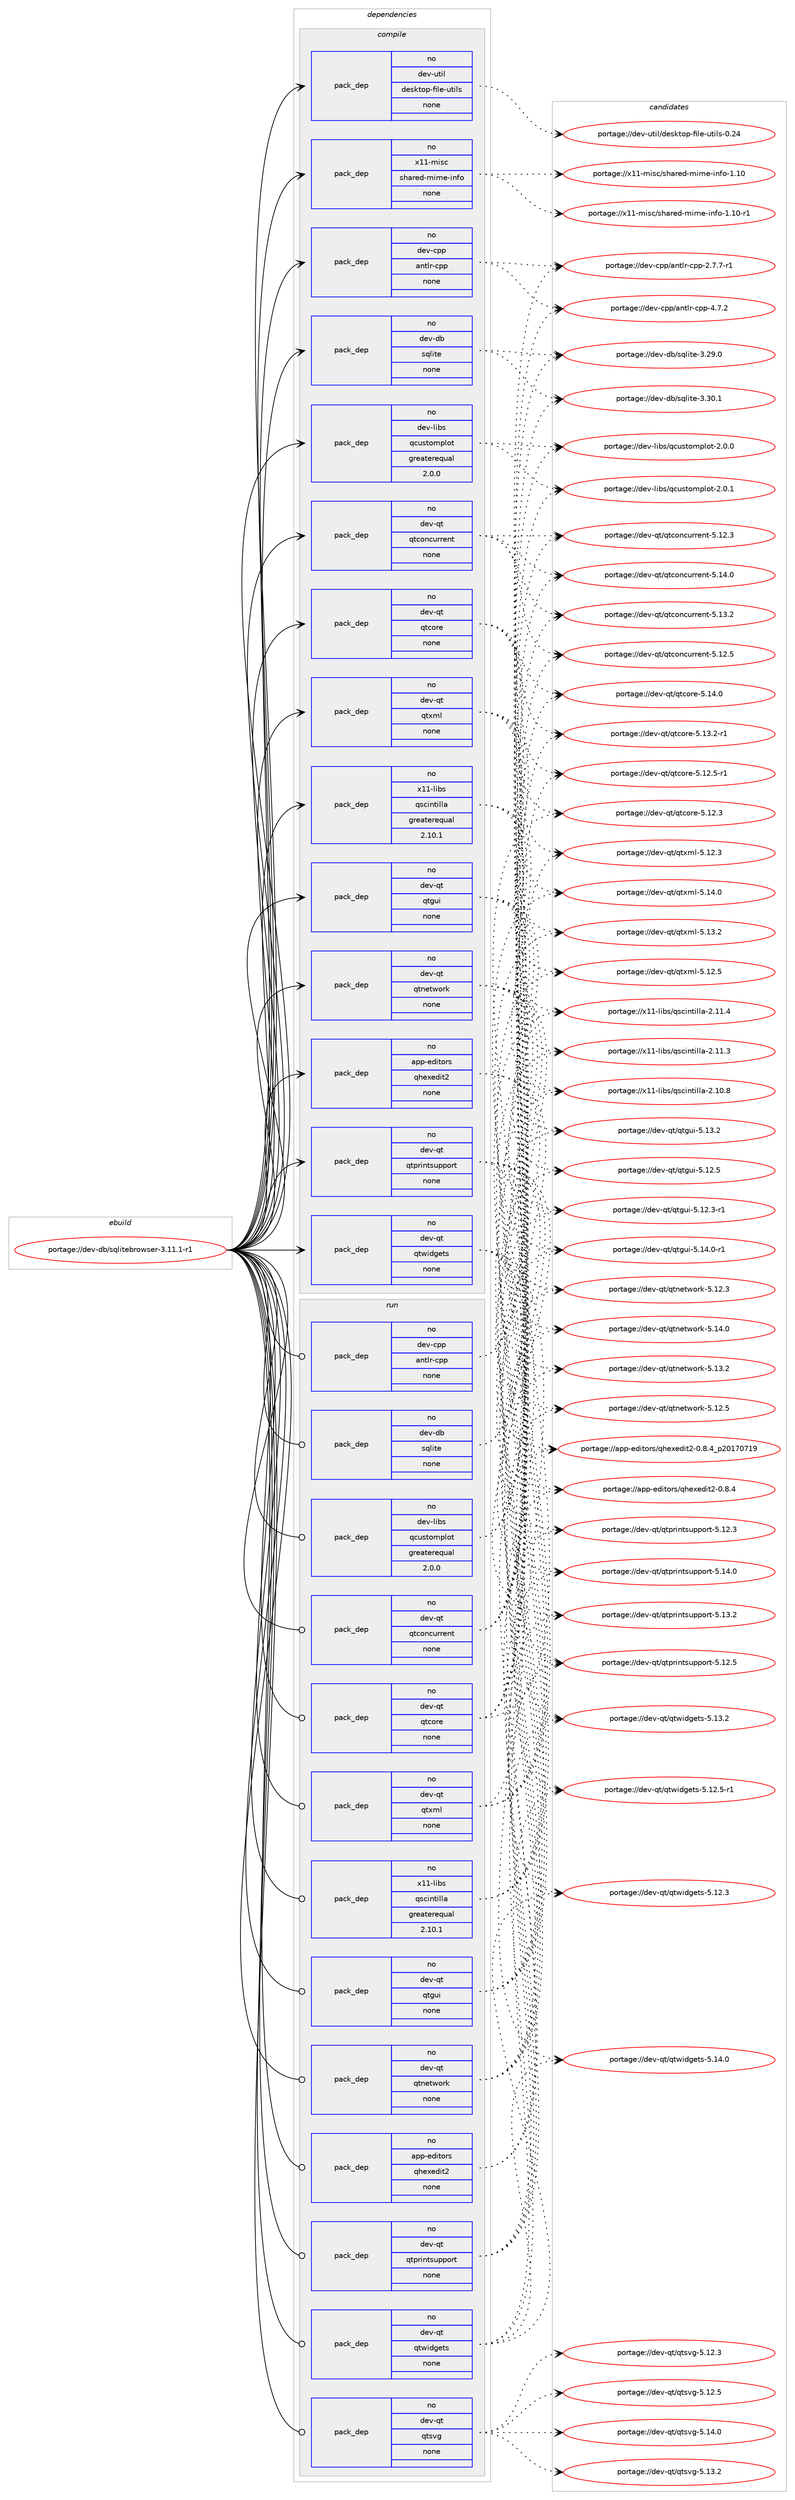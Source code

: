 digraph prolog {

# *************
# Graph options
# *************

newrank=true;
concentrate=true;
compound=true;
graph [rankdir=LR,fontname=Helvetica,fontsize=10,ranksep=1.5];#, ranksep=2.5, nodesep=0.2];
edge  [arrowhead=vee];
node  [fontname=Helvetica,fontsize=10];

# **********
# The ebuild
# **********

subgraph cluster_leftcol {
color=gray;
rank=same;
label=<<i>ebuild</i>>;
id [label="portage://dev-db/sqlitebrowser-3.11.1-r1", color=red, width=4, href="../dev-db/sqlitebrowser-3.11.1-r1.svg"];
}

# ****************
# The dependencies
# ****************

subgraph cluster_midcol {
color=gray;
label=<<i>dependencies</i>>;
subgraph cluster_compile {
fillcolor="#eeeeee";
style=filled;
label=<<i>compile</i>>;
subgraph pack433639 {
dependency576630 [label=<<TABLE BORDER="0" CELLBORDER="1" CELLSPACING="0" CELLPADDING="4" WIDTH="220"><TR><TD ROWSPAN="6" CELLPADDING="30">pack_dep</TD></TR><TR><TD WIDTH="110">no</TD></TR><TR><TD>app-editors</TD></TR><TR><TD>qhexedit2</TD></TR><TR><TD>none</TD></TR><TR><TD></TD></TR></TABLE>>, shape=none, color=blue];
}
id:e -> dependency576630:w [weight=20,style="solid",arrowhead="vee"];
subgraph pack433640 {
dependency576631 [label=<<TABLE BORDER="0" CELLBORDER="1" CELLSPACING="0" CELLPADDING="4" WIDTH="220"><TR><TD ROWSPAN="6" CELLPADDING="30">pack_dep</TD></TR><TR><TD WIDTH="110">no</TD></TR><TR><TD>dev-cpp</TD></TR><TR><TD>antlr-cpp</TD></TR><TR><TD>none</TD></TR><TR><TD></TD></TR></TABLE>>, shape=none, color=blue];
}
id:e -> dependency576631:w [weight=20,style="solid",arrowhead="vee"];
subgraph pack433641 {
dependency576632 [label=<<TABLE BORDER="0" CELLBORDER="1" CELLSPACING="0" CELLPADDING="4" WIDTH="220"><TR><TD ROWSPAN="6" CELLPADDING="30">pack_dep</TD></TR><TR><TD WIDTH="110">no</TD></TR><TR><TD>dev-db</TD></TR><TR><TD>sqlite</TD></TR><TR><TD>none</TD></TR><TR><TD></TD></TR></TABLE>>, shape=none, color=blue];
}
id:e -> dependency576632:w [weight=20,style="solid",arrowhead="vee"];
subgraph pack433642 {
dependency576633 [label=<<TABLE BORDER="0" CELLBORDER="1" CELLSPACING="0" CELLPADDING="4" WIDTH="220"><TR><TD ROWSPAN="6" CELLPADDING="30">pack_dep</TD></TR><TR><TD WIDTH="110">no</TD></TR><TR><TD>dev-libs</TD></TR><TR><TD>qcustomplot</TD></TR><TR><TD>greaterequal</TD></TR><TR><TD>2.0.0</TD></TR></TABLE>>, shape=none, color=blue];
}
id:e -> dependency576633:w [weight=20,style="solid",arrowhead="vee"];
subgraph pack433643 {
dependency576634 [label=<<TABLE BORDER="0" CELLBORDER="1" CELLSPACING="0" CELLPADDING="4" WIDTH="220"><TR><TD ROWSPAN="6" CELLPADDING="30">pack_dep</TD></TR><TR><TD WIDTH="110">no</TD></TR><TR><TD>dev-qt</TD></TR><TR><TD>qtconcurrent</TD></TR><TR><TD>none</TD></TR><TR><TD></TD></TR></TABLE>>, shape=none, color=blue];
}
id:e -> dependency576634:w [weight=20,style="solid",arrowhead="vee"];
subgraph pack433644 {
dependency576635 [label=<<TABLE BORDER="0" CELLBORDER="1" CELLSPACING="0" CELLPADDING="4" WIDTH="220"><TR><TD ROWSPAN="6" CELLPADDING="30">pack_dep</TD></TR><TR><TD WIDTH="110">no</TD></TR><TR><TD>dev-qt</TD></TR><TR><TD>qtcore</TD></TR><TR><TD>none</TD></TR><TR><TD></TD></TR></TABLE>>, shape=none, color=blue];
}
id:e -> dependency576635:w [weight=20,style="solid",arrowhead="vee"];
subgraph pack433645 {
dependency576636 [label=<<TABLE BORDER="0" CELLBORDER="1" CELLSPACING="0" CELLPADDING="4" WIDTH="220"><TR><TD ROWSPAN="6" CELLPADDING="30">pack_dep</TD></TR><TR><TD WIDTH="110">no</TD></TR><TR><TD>dev-qt</TD></TR><TR><TD>qtgui</TD></TR><TR><TD>none</TD></TR><TR><TD></TD></TR></TABLE>>, shape=none, color=blue];
}
id:e -> dependency576636:w [weight=20,style="solid",arrowhead="vee"];
subgraph pack433646 {
dependency576637 [label=<<TABLE BORDER="0" CELLBORDER="1" CELLSPACING="0" CELLPADDING="4" WIDTH="220"><TR><TD ROWSPAN="6" CELLPADDING="30">pack_dep</TD></TR><TR><TD WIDTH="110">no</TD></TR><TR><TD>dev-qt</TD></TR><TR><TD>qtnetwork</TD></TR><TR><TD>none</TD></TR><TR><TD></TD></TR></TABLE>>, shape=none, color=blue];
}
id:e -> dependency576637:w [weight=20,style="solid",arrowhead="vee"];
subgraph pack433647 {
dependency576638 [label=<<TABLE BORDER="0" CELLBORDER="1" CELLSPACING="0" CELLPADDING="4" WIDTH="220"><TR><TD ROWSPAN="6" CELLPADDING="30">pack_dep</TD></TR><TR><TD WIDTH="110">no</TD></TR><TR><TD>dev-qt</TD></TR><TR><TD>qtprintsupport</TD></TR><TR><TD>none</TD></TR><TR><TD></TD></TR></TABLE>>, shape=none, color=blue];
}
id:e -> dependency576638:w [weight=20,style="solid",arrowhead="vee"];
subgraph pack433648 {
dependency576639 [label=<<TABLE BORDER="0" CELLBORDER="1" CELLSPACING="0" CELLPADDING="4" WIDTH="220"><TR><TD ROWSPAN="6" CELLPADDING="30">pack_dep</TD></TR><TR><TD WIDTH="110">no</TD></TR><TR><TD>dev-qt</TD></TR><TR><TD>qtwidgets</TD></TR><TR><TD>none</TD></TR><TR><TD></TD></TR></TABLE>>, shape=none, color=blue];
}
id:e -> dependency576639:w [weight=20,style="solid",arrowhead="vee"];
subgraph pack433649 {
dependency576640 [label=<<TABLE BORDER="0" CELLBORDER="1" CELLSPACING="0" CELLPADDING="4" WIDTH="220"><TR><TD ROWSPAN="6" CELLPADDING="30">pack_dep</TD></TR><TR><TD WIDTH="110">no</TD></TR><TR><TD>dev-qt</TD></TR><TR><TD>qtxml</TD></TR><TR><TD>none</TD></TR><TR><TD></TD></TR></TABLE>>, shape=none, color=blue];
}
id:e -> dependency576640:w [weight=20,style="solid",arrowhead="vee"];
subgraph pack433650 {
dependency576641 [label=<<TABLE BORDER="0" CELLBORDER="1" CELLSPACING="0" CELLPADDING="4" WIDTH="220"><TR><TD ROWSPAN="6" CELLPADDING="30">pack_dep</TD></TR><TR><TD WIDTH="110">no</TD></TR><TR><TD>dev-util</TD></TR><TR><TD>desktop-file-utils</TD></TR><TR><TD>none</TD></TR><TR><TD></TD></TR></TABLE>>, shape=none, color=blue];
}
id:e -> dependency576641:w [weight=20,style="solid",arrowhead="vee"];
subgraph pack433651 {
dependency576642 [label=<<TABLE BORDER="0" CELLBORDER="1" CELLSPACING="0" CELLPADDING="4" WIDTH="220"><TR><TD ROWSPAN="6" CELLPADDING="30">pack_dep</TD></TR><TR><TD WIDTH="110">no</TD></TR><TR><TD>x11-libs</TD></TR><TR><TD>qscintilla</TD></TR><TR><TD>greaterequal</TD></TR><TR><TD>2.10.1</TD></TR></TABLE>>, shape=none, color=blue];
}
id:e -> dependency576642:w [weight=20,style="solid",arrowhead="vee"];
subgraph pack433652 {
dependency576643 [label=<<TABLE BORDER="0" CELLBORDER="1" CELLSPACING="0" CELLPADDING="4" WIDTH="220"><TR><TD ROWSPAN="6" CELLPADDING="30">pack_dep</TD></TR><TR><TD WIDTH="110">no</TD></TR><TR><TD>x11-misc</TD></TR><TR><TD>shared-mime-info</TD></TR><TR><TD>none</TD></TR><TR><TD></TD></TR></TABLE>>, shape=none, color=blue];
}
id:e -> dependency576643:w [weight=20,style="solid",arrowhead="vee"];
}
subgraph cluster_compileandrun {
fillcolor="#eeeeee";
style=filled;
label=<<i>compile and run</i>>;
}
subgraph cluster_run {
fillcolor="#eeeeee";
style=filled;
label=<<i>run</i>>;
subgraph pack433653 {
dependency576644 [label=<<TABLE BORDER="0" CELLBORDER="1" CELLSPACING="0" CELLPADDING="4" WIDTH="220"><TR><TD ROWSPAN="6" CELLPADDING="30">pack_dep</TD></TR><TR><TD WIDTH="110">no</TD></TR><TR><TD>app-editors</TD></TR><TR><TD>qhexedit2</TD></TR><TR><TD>none</TD></TR><TR><TD></TD></TR></TABLE>>, shape=none, color=blue];
}
id:e -> dependency576644:w [weight=20,style="solid",arrowhead="odot"];
subgraph pack433654 {
dependency576645 [label=<<TABLE BORDER="0" CELLBORDER="1" CELLSPACING="0" CELLPADDING="4" WIDTH="220"><TR><TD ROWSPAN="6" CELLPADDING="30">pack_dep</TD></TR><TR><TD WIDTH="110">no</TD></TR><TR><TD>dev-cpp</TD></TR><TR><TD>antlr-cpp</TD></TR><TR><TD>none</TD></TR><TR><TD></TD></TR></TABLE>>, shape=none, color=blue];
}
id:e -> dependency576645:w [weight=20,style="solid",arrowhead="odot"];
subgraph pack433655 {
dependency576646 [label=<<TABLE BORDER="0" CELLBORDER="1" CELLSPACING="0" CELLPADDING="4" WIDTH="220"><TR><TD ROWSPAN="6" CELLPADDING="30">pack_dep</TD></TR><TR><TD WIDTH="110">no</TD></TR><TR><TD>dev-db</TD></TR><TR><TD>sqlite</TD></TR><TR><TD>none</TD></TR><TR><TD></TD></TR></TABLE>>, shape=none, color=blue];
}
id:e -> dependency576646:w [weight=20,style="solid",arrowhead="odot"];
subgraph pack433656 {
dependency576647 [label=<<TABLE BORDER="0" CELLBORDER="1" CELLSPACING="0" CELLPADDING="4" WIDTH="220"><TR><TD ROWSPAN="6" CELLPADDING="30">pack_dep</TD></TR><TR><TD WIDTH="110">no</TD></TR><TR><TD>dev-libs</TD></TR><TR><TD>qcustomplot</TD></TR><TR><TD>greaterequal</TD></TR><TR><TD>2.0.0</TD></TR></TABLE>>, shape=none, color=blue];
}
id:e -> dependency576647:w [weight=20,style="solid",arrowhead="odot"];
subgraph pack433657 {
dependency576648 [label=<<TABLE BORDER="0" CELLBORDER="1" CELLSPACING="0" CELLPADDING="4" WIDTH="220"><TR><TD ROWSPAN="6" CELLPADDING="30">pack_dep</TD></TR><TR><TD WIDTH="110">no</TD></TR><TR><TD>dev-qt</TD></TR><TR><TD>qtconcurrent</TD></TR><TR><TD>none</TD></TR><TR><TD></TD></TR></TABLE>>, shape=none, color=blue];
}
id:e -> dependency576648:w [weight=20,style="solid",arrowhead="odot"];
subgraph pack433658 {
dependency576649 [label=<<TABLE BORDER="0" CELLBORDER="1" CELLSPACING="0" CELLPADDING="4" WIDTH="220"><TR><TD ROWSPAN="6" CELLPADDING="30">pack_dep</TD></TR><TR><TD WIDTH="110">no</TD></TR><TR><TD>dev-qt</TD></TR><TR><TD>qtcore</TD></TR><TR><TD>none</TD></TR><TR><TD></TD></TR></TABLE>>, shape=none, color=blue];
}
id:e -> dependency576649:w [weight=20,style="solid",arrowhead="odot"];
subgraph pack433659 {
dependency576650 [label=<<TABLE BORDER="0" CELLBORDER="1" CELLSPACING="0" CELLPADDING="4" WIDTH="220"><TR><TD ROWSPAN="6" CELLPADDING="30">pack_dep</TD></TR><TR><TD WIDTH="110">no</TD></TR><TR><TD>dev-qt</TD></TR><TR><TD>qtgui</TD></TR><TR><TD>none</TD></TR><TR><TD></TD></TR></TABLE>>, shape=none, color=blue];
}
id:e -> dependency576650:w [weight=20,style="solid",arrowhead="odot"];
subgraph pack433660 {
dependency576651 [label=<<TABLE BORDER="0" CELLBORDER="1" CELLSPACING="0" CELLPADDING="4" WIDTH="220"><TR><TD ROWSPAN="6" CELLPADDING="30">pack_dep</TD></TR><TR><TD WIDTH="110">no</TD></TR><TR><TD>dev-qt</TD></TR><TR><TD>qtnetwork</TD></TR><TR><TD>none</TD></TR><TR><TD></TD></TR></TABLE>>, shape=none, color=blue];
}
id:e -> dependency576651:w [weight=20,style="solid",arrowhead="odot"];
subgraph pack433661 {
dependency576652 [label=<<TABLE BORDER="0" CELLBORDER="1" CELLSPACING="0" CELLPADDING="4" WIDTH="220"><TR><TD ROWSPAN="6" CELLPADDING="30">pack_dep</TD></TR><TR><TD WIDTH="110">no</TD></TR><TR><TD>dev-qt</TD></TR><TR><TD>qtprintsupport</TD></TR><TR><TD>none</TD></TR><TR><TD></TD></TR></TABLE>>, shape=none, color=blue];
}
id:e -> dependency576652:w [weight=20,style="solid",arrowhead="odot"];
subgraph pack433662 {
dependency576653 [label=<<TABLE BORDER="0" CELLBORDER="1" CELLSPACING="0" CELLPADDING="4" WIDTH="220"><TR><TD ROWSPAN="6" CELLPADDING="30">pack_dep</TD></TR><TR><TD WIDTH="110">no</TD></TR><TR><TD>dev-qt</TD></TR><TR><TD>qtsvg</TD></TR><TR><TD>none</TD></TR><TR><TD></TD></TR></TABLE>>, shape=none, color=blue];
}
id:e -> dependency576653:w [weight=20,style="solid",arrowhead="odot"];
subgraph pack433663 {
dependency576654 [label=<<TABLE BORDER="0" CELLBORDER="1" CELLSPACING="0" CELLPADDING="4" WIDTH="220"><TR><TD ROWSPAN="6" CELLPADDING="30">pack_dep</TD></TR><TR><TD WIDTH="110">no</TD></TR><TR><TD>dev-qt</TD></TR><TR><TD>qtwidgets</TD></TR><TR><TD>none</TD></TR><TR><TD></TD></TR></TABLE>>, shape=none, color=blue];
}
id:e -> dependency576654:w [weight=20,style="solid",arrowhead="odot"];
subgraph pack433664 {
dependency576655 [label=<<TABLE BORDER="0" CELLBORDER="1" CELLSPACING="0" CELLPADDING="4" WIDTH="220"><TR><TD ROWSPAN="6" CELLPADDING="30">pack_dep</TD></TR><TR><TD WIDTH="110">no</TD></TR><TR><TD>dev-qt</TD></TR><TR><TD>qtxml</TD></TR><TR><TD>none</TD></TR><TR><TD></TD></TR></TABLE>>, shape=none, color=blue];
}
id:e -> dependency576655:w [weight=20,style="solid",arrowhead="odot"];
subgraph pack433665 {
dependency576656 [label=<<TABLE BORDER="0" CELLBORDER="1" CELLSPACING="0" CELLPADDING="4" WIDTH="220"><TR><TD ROWSPAN="6" CELLPADDING="30">pack_dep</TD></TR><TR><TD WIDTH="110">no</TD></TR><TR><TD>x11-libs</TD></TR><TR><TD>qscintilla</TD></TR><TR><TD>greaterequal</TD></TR><TR><TD>2.10.1</TD></TR></TABLE>>, shape=none, color=blue];
}
id:e -> dependency576656:w [weight=20,style="solid",arrowhead="odot"];
}
}

# **************
# The candidates
# **************

subgraph cluster_choices {
rank=same;
color=gray;
label=<<i>candidates</i>>;

subgraph choice433639 {
color=black;
nodesep=1;
choice97112112451011001051161111141154711310410112010110010511650454846564652951125048495548554957 [label="portage://app-editors/qhexedit2-0.8.4_p20170719", color=red, width=4,href="../app-editors/qhexedit2-0.8.4_p20170719.svg"];
choice97112112451011001051161111141154711310410112010110010511650454846564652 [label="portage://app-editors/qhexedit2-0.8.4", color=red, width=4,href="../app-editors/qhexedit2-0.8.4.svg"];
dependency576630:e -> choice97112112451011001051161111141154711310410112010110010511650454846564652951125048495548554957:w [style=dotted,weight="100"];
dependency576630:e -> choice97112112451011001051161111141154711310410112010110010511650454846564652:w [style=dotted,weight="100"];
}
subgraph choice433640 {
color=black;
nodesep=1;
choice100101118459911211247971101161081144599112112455246554650 [label="portage://dev-cpp/antlr-cpp-4.7.2", color=red, width=4,href="../dev-cpp/antlr-cpp-4.7.2.svg"];
choice1001011184599112112479711011610811445991121124550465546554511449 [label="portage://dev-cpp/antlr-cpp-2.7.7-r1", color=red, width=4,href="../dev-cpp/antlr-cpp-2.7.7-r1.svg"];
dependency576631:e -> choice100101118459911211247971101161081144599112112455246554650:w [style=dotted,weight="100"];
dependency576631:e -> choice1001011184599112112479711011610811445991121124550465546554511449:w [style=dotted,weight="100"];
}
subgraph choice433641 {
color=black;
nodesep=1;
choice10010111845100984711511310810511610145514651484649 [label="portage://dev-db/sqlite-3.30.1", color=red, width=4,href="../dev-db/sqlite-3.30.1.svg"];
choice10010111845100984711511310810511610145514650574648 [label="portage://dev-db/sqlite-3.29.0", color=red, width=4,href="../dev-db/sqlite-3.29.0.svg"];
dependency576632:e -> choice10010111845100984711511310810511610145514651484649:w [style=dotted,weight="100"];
dependency576632:e -> choice10010111845100984711511310810511610145514650574648:w [style=dotted,weight="100"];
}
subgraph choice433642 {
color=black;
nodesep=1;
choice10010111845108105981154711399117115116111109112108111116455046484649 [label="portage://dev-libs/qcustomplot-2.0.1", color=red, width=4,href="../dev-libs/qcustomplot-2.0.1.svg"];
choice10010111845108105981154711399117115116111109112108111116455046484648 [label="portage://dev-libs/qcustomplot-2.0.0", color=red, width=4,href="../dev-libs/qcustomplot-2.0.0.svg"];
dependency576633:e -> choice10010111845108105981154711399117115116111109112108111116455046484649:w [style=dotted,weight="100"];
dependency576633:e -> choice10010111845108105981154711399117115116111109112108111116455046484648:w [style=dotted,weight="100"];
}
subgraph choice433643 {
color=black;
nodesep=1;
choice1001011184511311647113116991111109911711411410111011645534649524648 [label="portage://dev-qt/qtconcurrent-5.14.0", color=red, width=4,href="../dev-qt/qtconcurrent-5.14.0.svg"];
choice1001011184511311647113116991111109911711411410111011645534649514650 [label="portage://dev-qt/qtconcurrent-5.13.2", color=red, width=4,href="../dev-qt/qtconcurrent-5.13.2.svg"];
choice1001011184511311647113116991111109911711411410111011645534649504653 [label="portage://dev-qt/qtconcurrent-5.12.5", color=red, width=4,href="../dev-qt/qtconcurrent-5.12.5.svg"];
choice1001011184511311647113116991111109911711411410111011645534649504651 [label="portage://dev-qt/qtconcurrent-5.12.3", color=red, width=4,href="../dev-qt/qtconcurrent-5.12.3.svg"];
dependency576634:e -> choice1001011184511311647113116991111109911711411410111011645534649524648:w [style=dotted,weight="100"];
dependency576634:e -> choice1001011184511311647113116991111109911711411410111011645534649514650:w [style=dotted,weight="100"];
dependency576634:e -> choice1001011184511311647113116991111109911711411410111011645534649504653:w [style=dotted,weight="100"];
dependency576634:e -> choice1001011184511311647113116991111109911711411410111011645534649504651:w [style=dotted,weight="100"];
}
subgraph choice433644 {
color=black;
nodesep=1;
choice10010111845113116471131169911111410145534649524648 [label="portage://dev-qt/qtcore-5.14.0", color=red, width=4,href="../dev-qt/qtcore-5.14.0.svg"];
choice100101118451131164711311699111114101455346495146504511449 [label="portage://dev-qt/qtcore-5.13.2-r1", color=red, width=4,href="../dev-qt/qtcore-5.13.2-r1.svg"];
choice100101118451131164711311699111114101455346495046534511449 [label="portage://dev-qt/qtcore-5.12.5-r1", color=red, width=4,href="../dev-qt/qtcore-5.12.5-r1.svg"];
choice10010111845113116471131169911111410145534649504651 [label="portage://dev-qt/qtcore-5.12.3", color=red, width=4,href="../dev-qt/qtcore-5.12.3.svg"];
dependency576635:e -> choice10010111845113116471131169911111410145534649524648:w [style=dotted,weight="100"];
dependency576635:e -> choice100101118451131164711311699111114101455346495146504511449:w [style=dotted,weight="100"];
dependency576635:e -> choice100101118451131164711311699111114101455346495046534511449:w [style=dotted,weight="100"];
dependency576635:e -> choice10010111845113116471131169911111410145534649504651:w [style=dotted,weight="100"];
}
subgraph choice433645 {
color=black;
nodesep=1;
choice1001011184511311647113116103117105455346495246484511449 [label="portage://dev-qt/qtgui-5.14.0-r1", color=red, width=4,href="../dev-qt/qtgui-5.14.0-r1.svg"];
choice100101118451131164711311610311710545534649514650 [label="portage://dev-qt/qtgui-5.13.2", color=red, width=4,href="../dev-qt/qtgui-5.13.2.svg"];
choice100101118451131164711311610311710545534649504653 [label="portage://dev-qt/qtgui-5.12.5", color=red, width=4,href="../dev-qt/qtgui-5.12.5.svg"];
choice1001011184511311647113116103117105455346495046514511449 [label="portage://dev-qt/qtgui-5.12.3-r1", color=red, width=4,href="../dev-qt/qtgui-5.12.3-r1.svg"];
dependency576636:e -> choice1001011184511311647113116103117105455346495246484511449:w [style=dotted,weight="100"];
dependency576636:e -> choice100101118451131164711311610311710545534649514650:w [style=dotted,weight="100"];
dependency576636:e -> choice100101118451131164711311610311710545534649504653:w [style=dotted,weight="100"];
dependency576636:e -> choice1001011184511311647113116103117105455346495046514511449:w [style=dotted,weight="100"];
}
subgraph choice433646 {
color=black;
nodesep=1;
choice100101118451131164711311611010111611911111410745534649524648 [label="portage://dev-qt/qtnetwork-5.14.0", color=red, width=4,href="../dev-qt/qtnetwork-5.14.0.svg"];
choice100101118451131164711311611010111611911111410745534649514650 [label="portage://dev-qt/qtnetwork-5.13.2", color=red, width=4,href="../dev-qt/qtnetwork-5.13.2.svg"];
choice100101118451131164711311611010111611911111410745534649504653 [label="portage://dev-qt/qtnetwork-5.12.5", color=red, width=4,href="../dev-qt/qtnetwork-5.12.5.svg"];
choice100101118451131164711311611010111611911111410745534649504651 [label="portage://dev-qt/qtnetwork-5.12.3", color=red, width=4,href="../dev-qt/qtnetwork-5.12.3.svg"];
dependency576637:e -> choice100101118451131164711311611010111611911111410745534649524648:w [style=dotted,weight="100"];
dependency576637:e -> choice100101118451131164711311611010111611911111410745534649514650:w [style=dotted,weight="100"];
dependency576637:e -> choice100101118451131164711311611010111611911111410745534649504653:w [style=dotted,weight="100"];
dependency576637:e -> choice100101118451131164711311611010111611911111410745534649504651:w [style=dotted,weight="100"];
}
subgraph choice433647 {
color=black;
nodesep=1;
choice100101118451131164711311611211410511011611511711211211111411645534649524648 [label="portage://dev-qt/qtprintsupport-5.14.0", color=red, width=4,href="../dev-qt/qtprintsupport-5.14.0.svg"];
choice100101118451131164711311611211410511011611511711211211111411645534649514650 [label="portage://dev-qt/qtprintsupport-5.13.2", color=red, width=4,href="../dev-qt/qtprintsupport-5.13.2.svg"];
choice100101118451131164711311611211410511011611511711211211111411645534649504653 [label="portage://dev-qt/qtprintsupport-5.12.5", color=red, width=4,href="../dev-qt/qtprintsupport-5.12.5.svg"];
choice100101118451131164711311611211410511011611511711211211111411645534649504651 [label="portage://dev-qt/qtprintsupport-5.12.3", color=red, width=4,href="../dev-qt/qtprintsupport-5.12.3.svg"];
dependency576638:e -> choice100101118451131164711311611211410511011611511711211211111411645534649524648:w [style=dotted,weight="100"];
dependency576638:e -> choice100101118451131164711311611211410511011611511711211211111411645534649514650:w [style=dotted,weight="100"];
dependency576638:e -> choice100101118451131164711311611211410511011611511711211211111411645534649504653:w [style=dotted,weight="100"];
dependency576638:e -> choice100101118451131164711311611211410511011611511711211211111411645534649504651:w [style=dotted,weight="100"];
}
subgraph choice433648 {
color=black;
nodesep=1;
choice100101118451131164711311611910510010310111611545534649524648 [label="portage://dev-qt/qtwidgets-5.14.0", color=red, width=4,href="../dev-qt/qtwidgets-5.14.0.svg"];
choice100101118451131164711311611910510010310111611545534649514650 [label="portage://dev-qt/qtwidgets-5.13.2", color=red, width=4,href="../dev-qt/qtwidgets-5.13.2.svg"];
choice1001011184511311647113116119105100103101116115455346495046534511449 [label="portage://dev-qt/qtwidgets-5.12.5-r1", color=red, width=4,href="../dev-qt/qtwidgets-5.12.5-r1.svg"];
choice100101118451131164711311611910510010310111611545534649504651 [label="portage://dev-qt/qtwidgets-5.12.3", color=red, width=4,href="../dev-qt/qtwidgets-5.12.3.svg"];
dependency576639:e -> choice100101118451131164711311611910510010310111611545534649524648:w [style=dotted,weight="100"];
dependency576639:e -> choice100101118451131164711311611910510010310111611545534649514650:w [style=dotted,weight="100"];
dependency576639:e -> choice1001011184511311647113116119105100103101116115455346495046534511449:w [style=dotted,weight="100"];
dependency576639:e -> choice100101118451131164711311611910510010310111611545534649504651:w [style=dotted,weight="100"];
}
subgraph choice433649 {
color=black;
nodesep=1;
choice100101118451131164711311612010910845534649524648 [label="portage://dev-qt/qtxml-5.14.0", color=red, width=4,href="../dev-qt/qtxml-5.14.0.svg"];
choice100101118451131164711311612010910845534649514650 [label="portage://dev-qt/qtxml-5.13.2", color=red, width=4,href="../dev-qt/qtxml-5.13.2.svg"];
choice100101118451131164711311612010910845534649504653 [label="portage://dev-qt/qtxml-5.12.5", color=red, width=4,href="../dev-qt/qtxml-5.12.5.svg"];
choice100101118451131164711311612010910845534649504651 [label="portage://dev-qt/qtxml-5.12.3", color=red, width=4,href="../dev-qt/qtxml-5.12.3.svg"];
dependency576640:e -> choice100101118451131164711311612010910845534649524648:w [style=dotted,weight="100"];
dependency576640:e -> choice100101118451131164711311612010910845534649514650:w [style=dotted,weight="100"];
dependency576640:e -> choice100101118451131164711311612010910845534649504653:w [style=dotted,weight="100"];
dependency576640:e -> choice100101118451131164711311612010910845534649504651:w [style=dotted,weight="100"];
}
subgraph choice433650 {
color=black;
nodesep=1;
choice100101118451171161051084710010111510711611111245102105108101451171161051081154548465052 [label="portage://dev-util/desktop-file-utils-0.24", color=red, width=4,href="../dev-util/desktop-file-utils-0.24.svg"];
dependency576641:e -> choice100101118451171161051084710010111510711611111245102105108101451171161051081154548465052:w [style=dotted,weight="100"];
}
subgraph choice433651 {
color=black;
nodesep=1;
choice1204949451081059811547113115991051101161051081089745504649494652 [label="portage://x11-libs/qscintilla-2.11.4", color=red, width=4,href="../x11-libs/qscintilla-2.11.4.svg"];
choice1204949451081059811547113115991051101161051081089745504649494651 [label="portage://x11-libs/qscintilla-2.11.3", color=red, width=4,href="../x11-libs/qscintilla-2.11.3.svg"];
choice1204949451081059811547113115991051101161051081089745504649484656 [label="portage://x11-libs/qscintilla-2.10.8", color=red, width=4,href="../x11-libs/qscintilla-2.10.8.svg"];
dependency576642:e -> choice1204949451081059811547113115991051101161051081089745504649494652:w [style=dotted,weight="100"];
dependency576642:e -> choice1204949451081059811547113115991051101161051081089745504649494651:w [style=dotted,weight="100"];
dependency576642:e -> choice1204949451081059811547113115991051101161051081089745504649484656:w [style=dotted,weight="100"];
}
subgraph choice433652 {
color=black;
nodesep=1;
choice120494945109105115994711510497114101100451091051091014510511010211145494649484511449 [label="portage://x11-misc/shared-mime-info-1.10-r1", color=red, width=4,href="../x11-misc/shared-mime-info-1.10-r1.svg"];
choice12049494510910511599471151049711410110045109105109101451051101021114549464948 [label="portage://x11-misc/shared-mime-info-1.10", color=red, width=4,href="../x11-misc/shared-mime-info-1.10.svg"];
dependency576643:e -> choice120494945109105115994711510497114101100451091051091014510511010211145494649484511449:w [style=dotted,weight="100"];
dependency576643:e -> choice12049494510910511599471151049711410110045109105109101451051101021114549464948:w [style=dotted,weight="100"];
}
subgraph choice433653 {
color=black;
nodesep=1;
choice97112112451011001051161111141154711310410112010110010511650454846564652951125048495548554957 [label="portage://app-editors/qhexedit2-0.8.4_p20170719", color=red, width=4,href="../app-editors/qhexedit2-0.8.4_p20170719.svg"];
choice97112112451011001051161111141154711310410112010110010511650454846564652 [label="portage://app-editors/qhexedit2-0.8.4", color=red, width=4,href="../app-editors/qhexedit2-0.8.4.svg"];
dependency576644:e -> choice97112112451011001051161111141154711310410112010110010511650454846564652951125048495548554957:w [style=dotted,weight="100"];
dependency576644:e -> choice97112112451011001051161111141154711310410112010110010511650454846564652:w [style=dotted,weight="100"];
}
subgraph choice433654 {
color=black;
nodesep=1;
choice100101118459911211247971101161081144599112112455246554650 [label="portage://dev-cpp/antlr-cpp-4.7.2", color=red, width=4,href="../dev-cpp/antlr-cpp-4.7.2.svg"];
choice1001011184599112112479711011610811445991121124550465546554511449 [label="portage://dev-cpp/antlr-cpp-2.7.7-r1", color=red, width=4,href="../dev-cpp/antlr-cpp-2.7.7-r1.svg"];
dependency576645:e -> choice100101118459911211247971101161081144599112112455246554650:w [style=dotted,weight="100"];
dependency576645:e -> choice1001011184599112112479711011610811445991121124550465546554511449:w [style=dotted,weight="100"];
}
subgraph choice433655 {
color=black;
nodesep=1;
choice10010111845100984711511310810511610145514651484649 [label="portage://dev-db/sqlite-3.30.1", color=red, width=4,href="../dev-db/sqlite-3.30.1.svg"];
choice10010111845100984711511310810511610145514650574648 [label="portage://dev-db/sqlite-3.29.0", color=red, width=4,href="../dev-db/sqlite-3.29.0.svg"];
dependency576646:e -> choice10010111845100984711511310810511610145514651484649:w [style=dotted,weight="100"];
dependency576646:e -> choice10010111845100984711511310810511610145514650574648:w [style=dotted,weight="100"];
}
subgraph choice433656 {
color=black;
nodesep=1;
choice10010111845108105981154711399117115116111109112108111116455046484649 [label="portage://dev-libs/qcustomplot-2.0.1", color=red, width=4,href="../dev-libs/qcustomplot-2.0.1.svg"];
choice10010111845108105981154711399117115116111109112108111116455046484648 [label="portage://dev-libs/qcustomplot-2.0.0", color=red, width=4,href="../dev-libs/qcustomplot-2.0.0.svg"];
dependency576647:e -> choice10010111845108105981154711399117115116111109112108111116455046484649:w [style=dotted,weight="100"];
dependency576647:e -> choice10010111845108105981154711399117115116111109112108111116455046484648:w [style=dotted,weight="100"];
}
subgraph choice433657 {
color=black;
nodesep=1;
choice1001011184511311647113116991111109911711411410111011645534649524648 [label="portage://dev-qt/qtconcurrent-5.14.0", color=red, width=4,href="../dev-qt/qtconcurrent-5.14.0.svg"];
choice1001011184511311647113116991111109911711411410111011645534649514650 [label="portage://dev-qt/qtconcurrent-5.13.2", color=red, width=4,href="../dev-qt/qtconcurrent-5.13.2.svg"];
choice1001011184511311647113116991111109911711411410111011645534649504653 [label="portage://dev-qt/qtconcurrent-5.12.5", color=red, width=4,href="../dev-qt/qtconcurrent-5.12.5.svg"];
choice1001011184511311647113116991111109911711411410111011645534649504651 [label="portage://dev-qt/qtconcurrent-5.12.3", color=red, width=4,href="../dev-qt/qtconcurrent-5.12.3.svg"];
dependency576648:e -> choice1001011184511311647113116991111109911711411410111011645534649524648:w [style=dotted,weight="100"];
dependency576648:e -> choice1001011184511311647113116991111109911711411410111011645534649514650:w [style=dotted,weight="100"];
dependency576648:e -> choice1001011184511311647113116991111109911711411410111011645534649504653:w [style=dotted,weight="100"];
dependency576648:e -> choice1001011184511311647113116991111109911711411410111011645534649504651:w [style=dotted,weight="100"];
}
subgraph choice433658 {
color=black;
nodesep=1;
choice10010111845113116471131169911111410145534649524648 [label="portage://dev-qt/qtcore-5.14.0", color=red, width=4,href="../dev-qt/qtcore-5.14.0.svg"];
choice100101118451131164711311699111114101455346495146504511449 [label="portage://dev-qt/qtcore-5.13.2-r1", color=red, width=4,href="../dev-qt/qtcore-5.13.2-r1.svg"];
choice100101118451131164711311699111114101455346495046534511449 [label="portage://dev-qt/qtcore-5.12.5-r1", color=red, width=4,href="../dev-qt/qtcore-5.12.5-r1.svg"];
choice10010111845113116471131169911111410145534649504651 [label="portage://dev-qt/qtcore-5.12.3", color=red, width=4,href="../dev-qt/qtcore-5.12.3.svg"];
dependency576649:e -> choice10010111845113116471131169911111410145534649524648:w [style=dotted,weight="100"];
dependency576649:e -> choice100101118451131164711311699111114101455346495146504511449:w [style=dotted,weight="100"];
dependency576649:e -> choice100101118451131164711311699111114101455346495046534511449:w [style=dotted,weight="100"];
dependency576649:e -> choice10010111845113116471131169911111410145534649504651:w [style=dotted,weight="100"];
}
subgraph choice433659 {
color=black;
nodesep=1;
choice1001011184511311647113116103117105455346495246484511449 [label="portage://dev-qt/qtgui-5.14.0-r1", color=red, width=4,href="../dev-qt/qtgui-5.14.0-r1.svg"];
choice100101118451131164711311610311710545534649514650 [label="portage://dev-qt/qtgui-5.13.2", color=red, width=4,href="../dev-qt/qtgui-5.13.2.svg"];
choice100101118451131164711311610311710545534649504653 [label="portage://dev-qt/qtgui-5.12.5", color=red, width=4,href="../dev-qt/qtgui-5.12.5.svg"];
choice1001011184511311647113116103117105455346495046514511449 [label="portage://dev-qt/qtgui-5.12.3-r1", color=red, width=4,href="../dev-qt/qtgui-5.12.3-r1.svg"];
dependency576650:e -> choice1001011184511311647113116103117105455346495246484511449:w [style=dotted,weight="100"];
dependency576650:e -> choice100101118451131164711311610311710545534649514650:w [style=dotted,weight="100"];
dependency576650:e -> choice100101118451131164711311610311710545534649504653:w [style=dotted,weight="100"];
dependency576650:e -> choice1001011184511311647113116103117105455346495046514511449:w [style=dotted,weight="100"];
}
subgraph choice433660 {
color=black;
nodesep=1;
choice100101118451131164711311611010111611911111410745534649524648 [label="portage://dev-qt/qtnetwork-5.14.0", color=red, width=4,href="../dev-qt/qtnetwork-5.14.0.svg"];
choice100101118451131164711311611010111611911111410745534649514650 [label="portage://dev-qt/qtnetwork-5.13.2", color=red, width=4,href="../dev-qt/qtnetwork-5.13.2.svg"];
choice100101118451131164711311611010111611911111410745534649504653 [label="portage://dev-qt/qtnetwork-5.12.5", color=red, width=4,href="../dev-qt/qtnetwork-5.12.5.svg"];
choice100101118451131164711311611010111611911111410745534649504651 [label="portage://dev-qt/qtnetwork-5.12.3", color=red, width=4,href="../dev-qt/qtnetwork-5.12.3.svg"];
dependency576651:e -> choice100101118451131164711311611010111611911111410745534649524648:w [style=dotted,weight="100"];
dependency576651:e -> choice100101118451131164711311611010111611911111410745534649514650:w [style=dotted,weight="100"];
dependency576651:e -> choice100101118451131164711311611010111611911111410745534649504653:w [style=dotted,weight="100"];
dependency576651:e -> choice100101118451131164711311611010111611911111410745534649504651:w [style=dotted,weight="100"];
}
subgraph choice433661 {
color=black;
nodesep=1;
choice100101118451131164711311611211410511011611511711211211111411645534649524648 [label="portage://dev-qt/qtprintsupport-5.14.0", color=red, width=4,href="../dev-qt/qtprintsupport-5.14.0.svg"];
choice100101118451131164711311611211410511011611511711211211111411645534649514650 [label="portage://dev-qt/qtprintsupport-5.13.2", color=red, width=4,href="../dev-qt/qtprintsupport-5.13.2.svg"];
choice100101118451131164711311611211410511011611511711211211111411645534649504653 [label="portage://dev-qt/qtprintsupport-5.12.5", color=red, width=4,href="../dev-qt/qtprintsupport-5.12.5.svg"];
choice100101118451131164711311611211410511011611511711211211111411645534649504651 [label="portage://dev-qt/qtprintsupport-5.12.3", color=red, width=4,href="../dev-qt/qtprintsupport-5.12.3.svg"];
dependency576652:e -> choice100101118451131164711311611211410511011611511711211211111411645534649524648:w [style=dotted,weight="100"];
dependency576652:e -> choice100101118451131164711311611211410511011611511711211211111411645534649514650:w [style=dotted,weight="100"];
dependency576652:e -> choice100101118451131164711311611211410511011611511711211211111411645534649504653:w [style=dotted,weight="100"];
dependency576652:e -> choice100101118451131164711311611211410511011611511711211211111411645534649504651:w [style=dotted,weight="100"];
}
subgraph choice433662 {
color=black;
nodesep=1;
choice100101118451131164711311611511810345534649524648 [label="portage://dev-qt/qtsvg-5.14.0", color=red, width=4,href="../dev-qt/qtsvg-5.14.0.svg"];
choice100101118451131164711311611511810345534649514650 [label="portage://dev-qt/qtsvg-5.13.2", color=red, width=4,href="../dev-qt/qtsvg-5.13.2.svg"];
choice100101118451131164711311611511810345534649504653 [label="portage://dev-qt/qtsvg-5.12.5", color=red, width=4,href="../dev-qt/qtsvg-5.12.5.svg"];
choice100101118451131164711311611511810345534649504651 [label="portage://dev-qt/qtsvg-5.12.3", color=red, width=4,href="../dev-qt/qtsvg-5.12.3.svg"];
dependency576653:e -> choice100101118451131164711311611511810345534649524648:w [style=dotted,weight="100"];
dependency576653:e -> choice100101118451131164711311611511810345534649514650:w [style=dotted,weight="100"];
dependency576653:e -> choice100101118451131164711311611511810345534649504653:w [style=dotted,weight="100"];
dependency576653:e -> choice100101118451131164711311611511810345534649504651:w [style=dotted,weight="100"];
}
subgraph choice433663 {
color=black;
nodesep=1;
choice100101118451131164711311611910510010310111611545534649524648 [label="portage://dev-qt/qtwidgets-5.14.0", color=red, width=4,href="../dev-qt/qtwidgets-5.14.0.svg"];
choice100101118451131164711311611910510010310111611545534649514650 [label="portage://dev-qt/qtwidgets-5.13.2", color=red, width=4,href="../dev-qt/qtwidgets-5.13.2.svg"];
choice1001011184511311647113116119105100103101116115455346495046534511449 [label="portage://dev-qt/qtwidgets-5.12.5-r1", color=red, width=4,href="../dev-qt/qtwidgets-5.12.5-r1.svg"];
choice100101118451131164711311611910510010310111611545534649504651 [label="portage://dev-qt/qtwidgets-5.12.3", color=red, width=4,href="../dev-qt/qtwidgets-5.12.3.svg"];
dependency576654:e -> choice100101118451131164711311611910510010310111611545534649524648:w [style=dotted,weight="100"];
dependency576654:e -> choice100101118451131164711311611910510010310111611545534649514650:w [style=dotted,weight="100"];
dependency576654:e -> choice1001011184511311647113116119105100103101116115455346495046534511449:w [style=dotted,weight="100"];
dependency576654:e -> choice100101118451131164711311611910510010310111611545534649504651:w [style=dotted,weight="100"];
}
subgraph choice433664 {
color=black;
nodesep=1;
choice100101118451131164711311612010910845534649524648 [label="portage://dev-qt/qtxml-5.14.0", color=red, width=4,href="../dev-qt/qtxml-5.14.0.svg"];
choice100101118451131164711311612010910845534649514650 [label="portage://dev-qt/qtxml-5.13.2", color=red, width=4,href="../dev-qt/qtxml-5.13.2.svg"];
choice100101118451131164711311612010910845534649504653 [label="portage://dev-qt/qtxml-5.12.5", color=red, width=4,href="../dev-qt/qtxml-5.12.5.svg"];
choice100101118451131164711311612010910845534649504651 [label="portage://dev-qt/qtxml-5.12.3", color=red, width=4,href="../dev-qt/qtxml-5.12.3.svg"];
dependency576655:e -> choice100101118451131164711311612010910845534649524648:w [style=dotted,weight="100"];
dependency576655:e -> choice100101118451131164711311612010910845534649514650:w [style=dotted,weight="100"];
dependency576655:e -> choice100101118451131164711311612010910845534649504653:w [style=dotted,weight="100"];
dependency576655:e -> choice100101118451131164711311612010910845534649504651:w [style=dotted,weight="100"];
}
subgraph choice433665 {
color=black;
nodesep=1;
choice1204949451081059811547113115991051101161051081089745504649494652 [label="portage://x11-libs/qscintilla-2.11.4", color=red, width=4,href="../x11-libs/qscintilla-2.11.4.svg"];
choice1204949451081059811547113115991051101161051081089745504649494651 [label="portage://x11-libs/qscintilla-2.11.3", color=red, width=4,href="../x11-libs/qscintilla-2.11.3.svg"];
choice1204949451081059811547113115991051101161051081089745504649484656 [label="portage://x11-libs/qscintilla-2.10.8", color=red, width=4,href="../x11-libs/qscintilla-2.10.8.svg"];
dependency576656:e -> choice1204949451081059811547113115991051101161051081089745504649494652:w [style=dotted,weight="100"];
dependency576656:e -> choice1204949451081059811547113115991051101161051081089745504649494651:w [style=dotted,weight="100"];
dependency576656:e -> choice1204949451081059811547113115991051101161051081089745504649484656:w [style=dotted,weight="100"];
}
}

}
